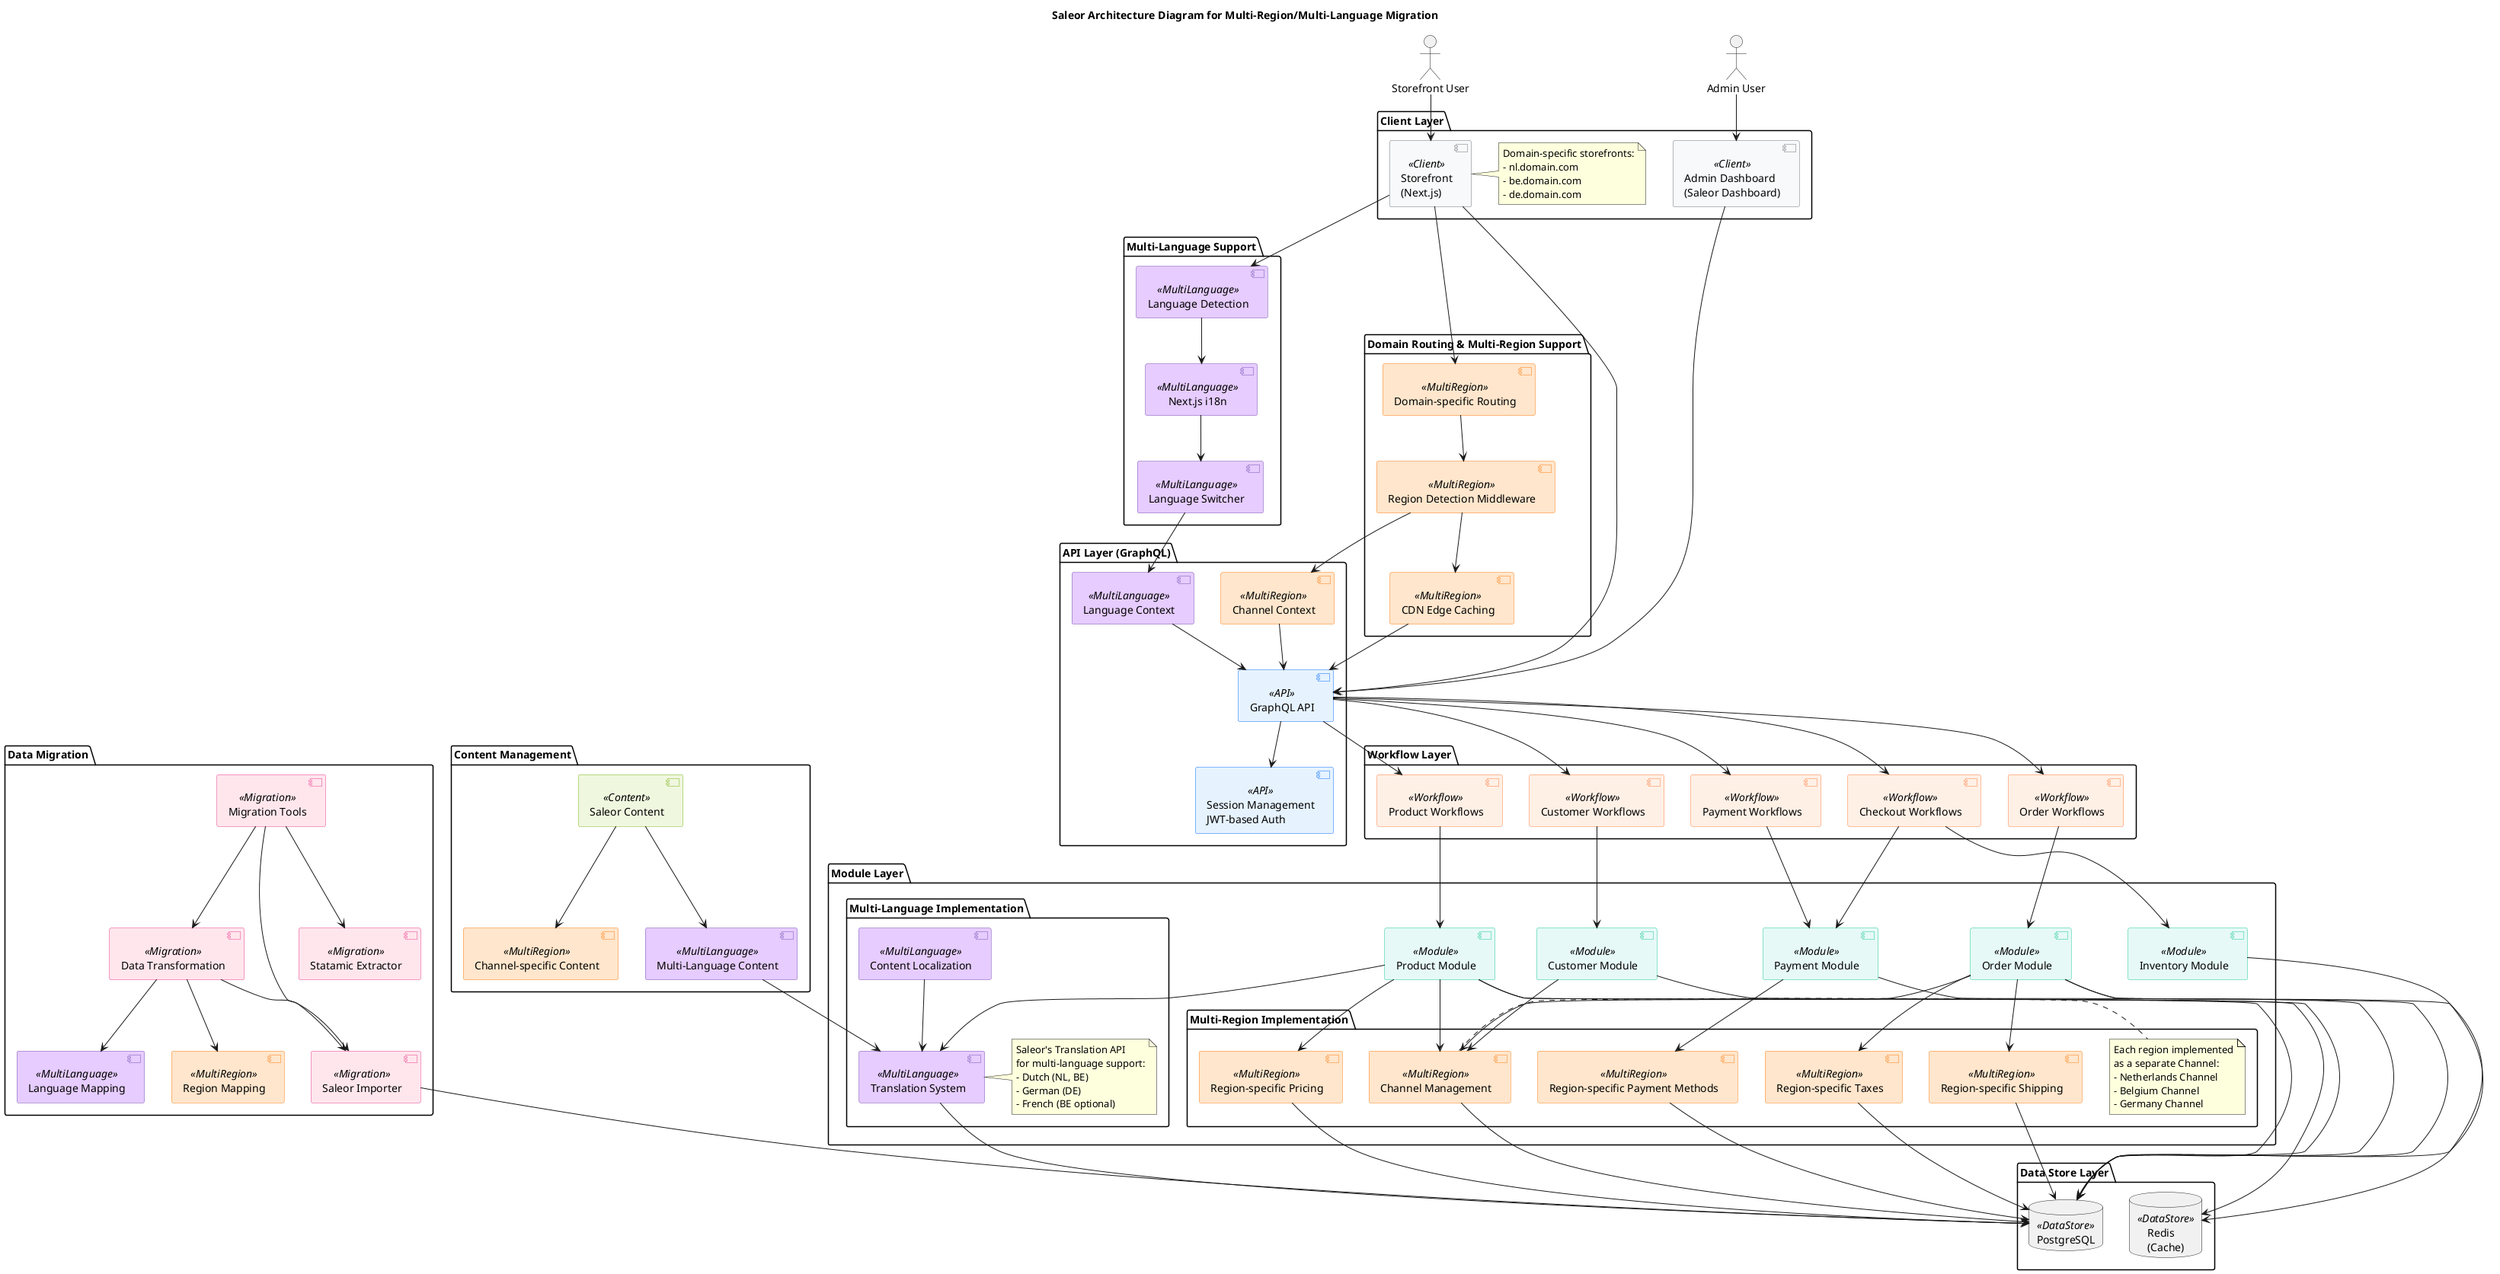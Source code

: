 @startuml Saleor Architecture Diagram

' Define styles for each layer
skinparam component {
  BackgroundColor<<Client>> #F8F9FA
  BorderColor<<Client>> #6C757D
  BackgroundColor<<API>> #E6F3FF
  BorderColor<<API>> #0D6EFD
  BackgroundColor<<Workflow>> #FFF0E6
  BorderColor<<Workflow>> #FF7F41
  BackgroundColor<<Module>> #E6F9F7
  BorderColor<<Module>> #20C997
  BackgroundColor<<DataStore>> #F8F0FF
  BorderColor<<DataStore>> #6F42C1
  BackgroundColor<<Content>> #F0F7DF
  BorderColor<<Content>> #7CB518
  BackgroundColor<<Migration>> #FFE6ED
  BorderColor<<Migration>> #E83E8C
  BackgroundColor<<MultiRegion>> #FFE6CC
  BorderColor<<MultiRegion>> #FD7E14
  BackgroundColor<<MultiLanguage>> #E6CCFF
  BorderColor<<MultiLanguage>> #7952B3
}

' Title
title Saleor Architecture Diagram for Multi-Region/Multi-Language Migration

' Actors
actor "Storefront User" as StoreUser
actor "Admin User" as AdminUser

' Client Layer
package "Client Layer" {
  component [Storefront\n(Next.js)] as Storefront <<Client>>
  note right of Storefront
    Domain-specific storefronts:
    - nl.domain.com
    - be.domain.com
    - de.domain.com
  end note
  component [Admin Dashboard\n(Saleor Dashboard)] as AdminDashboard <<Client>>
}

' Domain and Multi-Region Routing
package "Domain Routing & Multi-Region Support" {
  component [Domain-specific Routing] as DomainRouting <<MultiRegion>>
  component [Region Detection Middleware] as RegionMiddleware <<MultiRegion>>
  component [CDN Edge Caching] as CDN <<MultiRegion>>
}

' Multi-Language Support
package "Multi-Language Support" {
  component [Language Detection] as LangDetection <<MultiLanguage>>
  component [Next.js i18n] as i18n <<MultiLanguage>>
  component [Language Switcher] as LangSwitcher <<MultiLanguage>>
}

' API Layer
package "API Layer (GraphQL)" {
  component [GraphQL API] as API <<API>>
  component [Session Management\nJWT-based Auth] as Session <<API>>
  component [Channel Context] as ChannelContext <<MultiRegion>>
  component [Language Context] as LangContext <<MultiLanguage>>
}

' Workflow Layer
package "Workflow Layer" {
  component [Product Workflows] as ProductWorkflow <<Workflow>>
  component [Order Workflows] as OrderWorkflow <<Workflow>>
  component [Customer Workflows] as CustomerWorkflow <<Workflow>>
  component [Payment Workflows] as PaymentWorkflow <<Workflow>>
  component [Checkout Workflows] as CheckoutWorkflow <<Workflow>>
}

' Module Layer
package "Module Layer" {
  component [Product Module] as ProductModule <<Module>>
  component [Order Module] as OrderModule <<Module>>
  component [Customer Module] as CustomerModule <<Module>>
  component [Payment Module] as PaymentModule <<Module>>
  component [Inventory Module] as InventoryModule <<Module>>
  
  package "Multi-Region Implementation" {
    component [Channel Management] as ChannelModule <<MultiRegion>>
    note right of ChannelModule
      Each region implemented
      as a separate Channel:
      - Netherlands Channel
      - Belgium Channel
      - Germany Channel
    end note
    component [Region-specific Pricing] as RegionPricing <<MultiRegion>>
    component [Region-specific Taxes] as RegionTaxes <<MultiRegion>>
    component [Region-specific Shipping] as RegionShipping <<MultiRegion>>
    component [Region-specific Payment Methods] as RegionPayment <<MultiRegion>>
  }
  
  package "Multi-Language Implementation" {
    component [Translation System] as TranslationModule <<MultiLanguage>>
    note right of TranslationModule
      Saleor's Translation API
      for multi-language support:
      - Dutch (NL, BE)
      - German (DE)
      - French (BE optional)
    end note
    component [Content Localization] as ContentLocalization <<MultiLanguage>>
  }
}

' Data Store Layer
package "Data Store Layer" {
  database "PostgreSQL" as PostgreSQL <<DataStore>>
  database "Redis\n(Cache)" as Redis <<DataStore>>
}

' Content Management
package "Content Management" {
  component [Saleor Content] as Content <<Content>>
  component [Multi-Language Content] as MultiLangContent <<MultiLanguage>>
  component [Channel-specific Content] as ChannelContent <<MultiRegion>>
}

' Data Migration
package "Data Migration" {
  component [Migration Tools] as MigrationTools <<Migration>>
  component [Statamic Extractor] as StatamicExtractor <<Migration>>
  component [Data Transformation] as DataTransform <<Migration>>
  component [Saleor Importer] as SaleorImporter <<Migration>>
  component [Language Mapping] as LangMapping <<MultiLanguage>>
  component [Region Mapping] as RegionMapping <<MultiRegion>>
}

' Connections
StoreUser --> Storefront
AdminUser --> AdminDashboard

Storefront --> DomainRouting
DomainRouting --> RegionMiddleware
RegionMiddleware --> CDN
CDN --> API

Storefront --> LangDetection
LangDetection --> i18n
i18n --> LangSwitcher
LangSwitcher --> LangContext

Storefront --> API
AdminDashboard --> API

RegionMiddleware --> ChannelContext
ChannelContext --> API
LangContext --> API

API --> Session
API --> ProductWorkflow
API --> OrderWorkflow
API --> CustomerWorkflow
API --> PaymentWorkflow
API --> CheckoutWorkflow

ProductWorkflow --> ProductModule
OrderWorkflow --> OrderModule
CustomerWorkflow --> CustomerModule
PaymentWorkflow --> PaymentModule
CheckoutWorkflow --> InventoryModule
CheckoutWorkflow --> PaymentModule

ProductModule --> ChannelModule
OrderModule --> ChannelModule
CustomerModule --> ChannelModule
PaymentModule --> RegionPayment
OrderModule --> RegionShipping
OrderModule --> RegionTaxes
ProductModule --> RegionPricing

ProductModule --> TranslationModule
ContentLocalization --> TranslationModule
MultiLangContent --> TranslationModule

ChannelModule --> PostgreSQL
ProductModule --> PostgreSQL
OrderModule --> PostgreSQL
CustomerModule --> PostgreSQL
PaymentModule --> PostgreSQL
InventoryModule --> PostgreSQL
TranslationModule --> PostgreSQL
RegionPricing --> PostgreSQL
RegionTaxes --> PostgreSQL
RegionShipping --> PostgreSQL
RegionPayment --> PostgreSQL

ProductModule --> Redis
OrderModule --> Redis

Content --> MultiLangContent
Content --> ChannelContent

MigrationTools --> StatamicExtractor
MigrationTools --> DataTransform
MigrationTools --> SaleorImporter
DataTransform --> SaleorImporter
DataTransform --> LangMapping
DataTransform --> RegionMapping
SaleorImporter --> PostgreSQL

@enduml 